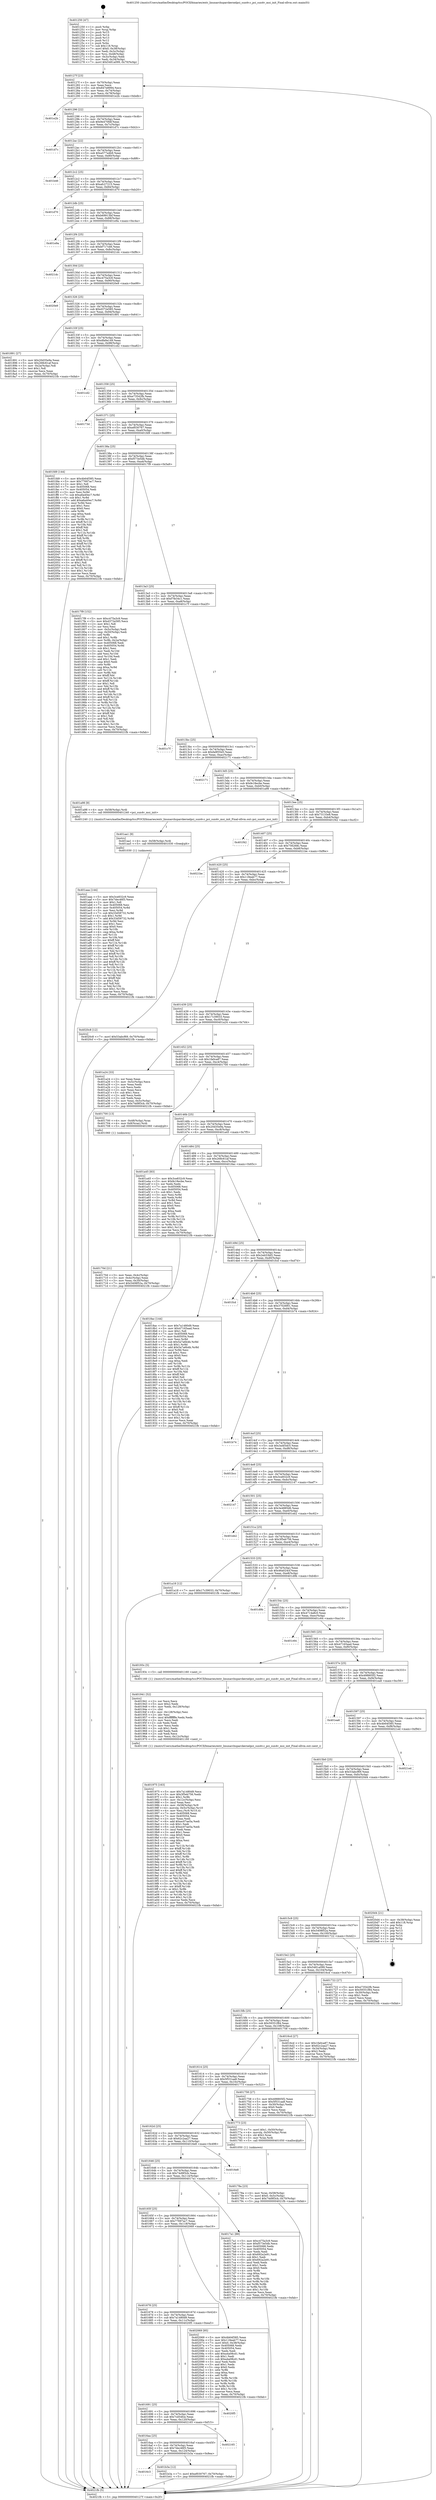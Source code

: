 digraph "0x401250" {
  label = "0x401250 (/mnt/c/Users/mathe/Desktop/tcc/POCII/binaries/extr_linuxarchsparckernelpci_sun4v.c_pci_sun4v_msi_init_Final-ollvm.out::main(0))"
  labelloc = "t"
  node[shape=record]

  Entry [label="",width=0.3,height=0.3,shape=circle,fillcolor=black,style=filled]
  "0x40127f" [label="{
     0x40127f [23]\l
     | [instrs]\l
     &nbsp;&nbsp;0x40127f \<+3\>: mov -0x70(%rbp),%eax\l
     &nbsp;&nbsp;0x401282 \<+2\>: mov %eax,%ecx\l
     &nbsp;&nbsp;0x401284 \<+6\>: sub $0x847e8994,%ecx\l
     &nbsp;&nbsp;0x40128a \<+3\>: mov %eax,-0x74(%rbp)\l
     &nbsp;&nbsp;0x40128d \<+3\>: mov %ecx,-0x78(%rbp)\l
     &nbsp;&nbsp;0x401290 \<+6\>: je 0000000000401e2b \<main+0xbdb\>\l
  }"]
  "0x401e2b" [label="{
     0x401e2b\l
  }", style=dashed]
  "0x401296" [label="{
     0x401296 [22]\l
     | [instrs]\l
     &nbsp;&nbsp;0x401296 \<+5\>: jmp 000000000040129b \<main+0x4b\>\l
     &nbsp;&nbsp;0x40129b \<+3\>: mov -0x74(%rbp),%eax\l
     &nbsp;&nbsp;0x40129e \<+5\>: sub $0x9e470fdf,%eax\l
     &nbsp;&nbsp;0x4012a3 \<+3\>: mov %eax,-0x7c(%rbp)\l
     &nbsp;&nbsp;0x4012a6 \<+6\>: je 0000000000401d7c \<main+0xb2c\>\l
  }"]
  Exit [label="",width=0.3,height=0.3,shape=circle,fillcolor=black,style=filled,peripheries=2]
  "0x401d7c" [label="{
     0x401d7c\l
  }", style=dashed]
  "0x4012ac" [label="{
     0x4012ac [22]\l
     | [instrs]\l
     &nbsp;&nbsp;0x4012ac \<+5\>: jmp 00000000004012b1 \<main+0x61\>\l
     &nbsp;&nbsp;0x4012b1 \<+3\>: mov -0x74(%rbp),%eax\l
     &nbsp;&nbsp;0x4012b4 \<+5\>: sub $0xa577a4b9,%eax\l
     &nbsp;&nbsp;0x4012b9 \<+3\>: mov %eax,-0x80(%rbp)\l
     &nbsp;&nbsp;0x4012bc \<+6\>: je 0000000000401b46 \<main+0x8f6\>\l
  }"]
  "0x4016c3" [label="{
     0x4016c3\l
  }", style=dashed]
  "0x401b46" [label="{
     0x401b46\l
  }", style=dashed]
  "0x4012c2" [label="{
     0x4012c2 [25]\l
     | [instrs]\l
     &nbsp;&nbsp;0x4012c2 \<+5\>: jmp 00000000004012c7 \<main+0x77\>\l
     &nbsp;&nbsp;0x4012c7 \<+3\>: mov -0x74(%rbp),%eax\l
     &nbsp;&nbsp;0x4012ca \<+5\>: sub $0xafc27215,%eax\l
     &nbsp;&nbsp;0x4012cf \<+6\>: mov %eax,-0x84(%rbp)\l
     &nbsp;&nbsp;0x4012d5 \<+6\>: je 0000000000401d70 \<main+0xb20\>\l
  }"]
  "0x401b3a" [label="{
     0x401b3a [12]\l
     | [instrs]\l
     &nbsp;&nbsp;0x401b3a \<+7\>: movl $0xef030767,-0x70(%rbp)\l
     &nbsp;&nbsp;0x401b41 \<+5\>: jmp 00000000004021fb \<main+0xfab\>\l
  }"]
  "0x401d70" [label="{
     0x401d70\l
  }", style=dashed]
  "0x4012db" [label="{
     0x4012db [25]\l
     | [instrs]\l
     &nbsp;&nbsp;0x4012db \<+5\>: jmp 00000000004012e0 \<main+0x90\>\l
     &nbsp;&nbsp;0x4012e0 \<+3\>: mov -0x74(%rbp),%eax\l
     &nbsp;&nbsp;0x4012e3 \<+5\>: sub $0xb69913bf,%eax\l
     &nbsp;&nbsp;0x4012e8 \<+6\>: mov %eax,-0x88(%rbp)\l
     &nbsp;&nbsp;0x4012ee \<+6\>: je 0000000000401e9a \<main+0xc4a\>\l
  }"]
  "0x4016aa" [label="{
     0x4016aa [25]\l
     | [instrs]\l
     &nbsp;&nbsp;0x4016aa \<+5\>: jmp 00000000004016af \<main+0x45f\>\l
     &nbsp;&nbsp;0x4016af \<+3\>: mov -0x74(%rbp),%eax\l
     &nbsp;&nbsp;0x4016b2 \<+5\>: sub $0x7dec46f3,%eax\l
     &nbsp;&nbsp;0x4016b7 \<+6\>: mov %eax,-0x124(%rbp)\l
     &nbsp;&nbsp;0x4016bd \<+6\>: je 0000000000401b3a \<main+0x8ea\>\l
  }"]
  "0x401e9a" [label="{
     0x401e9a\l
  }", style=dashed]
  "0x4012f4" [label="{
     0x4012f4 [25]\l
     | [instrs]\l
     &nbsp;&nbsp;0x4012f4 \<+5\>: jmp 00000000004012f9 \<main+0xa9\>\l
     &nbsp;&nbsp;0x4012f9 \<+3\>: mov -0x74(%rbp),%eax\l
     &nbsp;&nbsp;0x4012fc \<+5\>: sub $0xbf717cb6,%eax\l
     &nbsp;&nbsp;0x401301 \<+6\>: mov %eax,-0x8c(%rbp)\l
     &nbsp;&nbsp;0x401307 \<+6\>: je 00000000004021dc \<main+0xf8c\>\l
  }"]
  "0x402165" [label="{
     0x402165\l
  }", style=dashed]
  "0x4021dc" [label="{
     0x4021dc\l
  }", style=dashed]
  "0x40130d" [label="{
     0x40130d [25]\l
     | [instrs]\l
     &nbsp;&nbsp;0x40130d \<+5\>: jmp 0000000000401312 \<main+0xc2\>\l
     &nbsp;&nbsp;0x401312 \<+3\>: mov -0x74(%rbp),%eax\l
     &nbsp;&nbsp;0x401315 \<+5\>: sub $0xc475a3c9,%eax\l
     &nbsp;&nbsp;0x40131a \<+6\>: mov %eax,-0x90(%rbp)\l
     &nbsp;&nbsp;0x401320 \<+6\>: je 00000000004020e9 \<main+0xe99\>\l
  }"]
  "0x401691" [label="{
     0x401691 [25]\l
     | [instrs]\l
     &nbsp;&nbsp;0x401691 \<+5\>: jmp 0000000000401696 \<main+0x446\>\l
     &nbsp;&nbsp;0x401696 \<+3\>: mov -0x74(%rbp),%eax\l
     &nbsp;&nbsp;0x401699 \<+5\>: sub $0x7cd54fce,%eax\l
     &nbsp;&nbsp;0x40169e \<+6\>: mov %eax,-0x120(%rbp)\l
     &nbsp;&nbsp;0x4016a4 \<+6\>: je 0000000000402165 \<main+0xf15\>\l
  }"]
  "0x4020e9" [label="{
     0x4020e9\l
  }", style=dashed]
  "0x401326" [label="{
     0x401326 [25]\l
     | [instrs]\l
     &nbsp;&nbsp;0x401326 \<+5\>: jmp 000000000040132b \<main+0xdb\>\l
     &nbsp;&nbsp;0x40132b \<+3\>: mov -0x74(%rbp),%eax\l
     &nbsp;&nbsp;0x40132e \<+5\>: sub $0xd372e585,%eax\l
     &nbsp;&nbsp;0x401333 \<+6\>: mov %eax,-0x94(%rbp)\l
     &nbsp;&nbsp;0x401339 \<+6\>: je 0000000000401891 \<main+0x641\>\l
  }"]
  "0x4020f5" [label="{
     0x4020f5\l
  }", style=dashed]
  "0x401891" [label="{
     0x401891 [27]\l
     | [instrs]\l
     &nbsp;&nbsp;0x401891 \<+5\>: mov $0x20d35e9a,%eax\l
     &nbsp;&nbsp;0x401896 \<+5\>: mov $0x268c61af,%ecx\l
     &nbsp;&nbsp;0x40189b \<+3\>: mov -0x2a(%rbp),%dl\l
     &nbsp;&nbsp;0x40189e \<+3\>: test $0x1,%dl\l
     &nbsp;&nbsp;0x4018a1 \<+3\>: cmovne %ecx,%eax\l
     &nbsp;&nbsp;0x4018a4 \<+3\>: mov %eax,-0x70(%rbp)\l
     &nbsp;&nbsp;0x4018a7 \<+5\>: jmp 00000000004021fb \<main+0xfab\>\l
  }"]
  "0x40133f" [label="{
     0x40133f [25]\l
     | [instrs]\l
     &nbsp;&nbsp;0x40133f \<+5\>: jmp 0000000000401344 \<main+0xf4\>\l
     &nbsp;&nbsp;0x401344 \<+3\>: mov -0x74(%rbp),%eax\l
     &nbsp;&nbsp;0x401347 \<+5\>: sub $0xdfa9a149,%eax\l
     &nbsp;&nbsp;0x40134c \<+6\>: mov %eax,-0x98(%rbp)\l
     &nbsp;&nbsp;0x401352 \<+6\>: je 0000000000401cd2 \<main+0xa82\>\l
  }"]
  "0x401678" [label="{
     0x401678 [25]\l
     | [instrs]\l
     &nbsp;&nbsp;0x401678 \<+5\>: jmp 000000000040167d \<main+0x42d\>\l
     &nbsp;&nbsp;0x40167d \<+3\>: mov -0x74(%rbp),%eax\l
     &nbsp;&nbsp;0x401680 \<+5\>: sub $0x7a1480d9,%eax\l
     &nbsp;&nbsp;0x401685 \<+6\>: mov %eax,-0x11c(%rbp)\l
     &nbsp;&nbsp;0x40168b \<+6\>: je 00000000004020f5 \<main+0xea5\>\l
  }"]
  "0x401cd2" [label="{
     0x401cd2\l
  }", style=dashed]
  "0x401358" [label="{
     0x401358 [25]\l
     | [instrs]\l
     &nbsp;&nbsp;0x401358 \<+5\>: jmp 000000000040135d \<main+0x10d\>\l
     &nbsp;&nbsp;0x40135d \<+3\>: mov -0x74(%rbp),%eax\l
     &nbsp;&nbsp;0x401360 \<+5\>: sub $0xe73542fb,%eax\l
     &nbsp;&nbsp;0x401365 \<+6\>: mov %eax,-0x9c(%rbp)\l
     &nbsp;&nbsp;0x40136b \<+6\>: je 000000000040173d \<main+0x4ed\>\l
  }"]
  "0x402069" [label="{
     0x402069 [95]\l
     | [instrs]\l
     &nbsp;&nbsp;0x402069 \<+5\>: mov $0x4b64f385,%eax\l
     &nbsp;&nbsp;0x40206e \<+5\>: mov $0x118eab77,%ecx\l
     &nbsp;&nbsp;0x402073 \<+7\>: movl $0x0,-0x38(%rbp)\l
     &nbsp;&nbsp;0x40207a \<+7\>: mov 0x405068,%edx\l
     &nbsp;&nbsp;0x402081 \<+7\>: mov 0x405054,%esi\l
     &nbsp;&nbsp;0x402088 \<+2\>: mov %edx,%edi\l
     &nbsp;&nbsp;0x40208a \<+6\>: add $0xa4a08cd1,%edi\l
     &nbsp;&nbsp;0x402090 \<+3\>: sub $0x1,%edi\l
     &nbsp;&nbsp;0x402093 \<+6\>: sub $0xa4a08cd1,%edi\l
     &nbsp;&nbsp;0x402099 \<+3\>: imul %edi,%edx\l
     &nbsp;&nbsp;0x40209c \<+3\>: and $0x1,%edx\l
     &nbsp;&nbsp;0x40209f \<+3\>: cmp $0x0,%edx\l
     &nbsp;&nbsp;0x4020a2 \<+4\>: sete %r8b\l
     &nbsp;&nbsp;0x4020a6 \<+3\>: cmp $0xa,%esi\l
     &nbsp;&nbsp;0x4020a9 \<+4\>: setl %r9b\l
     &nbsp;&nbsp;0x4020ad \<+3\>: mov %r8b,%r10b\l
     &nbsp;&nbsp;0x4020b0 \<+3\>: and %r9b,%r10b\l
     &nbsp;&nbsp;0x4020b3 \<+3\>: xor %r9b,%r8b\l
     &nbsp;&nbsp;0x4020b6 \<+3\>: or %r8b,%r10b\l
     &nbsp;&nbsp;0x4020b9 \<+4\>: test $0x1,%r10b\l
     &nbsp;&nbsp;0x4020bd \<+3\>: cmovne %ecx,%eax\l
     &nbsp;&nbsp;0x4020c0 \<+3\>: mov %eax,-0x70(%rbp)\l
     &nbsp;&nbsp;0x4020c3 \<+5\>: jmp 00000000004021fb \<main+0xfab\>\l
  }"]
  "0x40173d" [label="{
     0x40173d\l
  }", style=dashed]
  "0x401371" [label="{
     0x401371 [25]\l
     | [instrs]\l
     &nbsp;&nbsp;0x401371 \<+5\>: jmp 0000000000401376 \<main+0x126\>\l
     &nbsp;&nbsp;0x401376 \<+3\>: mov -0x74(%rbp),%eax\l
     &nbsp;&nbsp;0x401379 \<+5\>: sub $0xef030767,%eax\l
     &nbsp;&nbsp;0x40137e \<+6\>: mov %eax,-0xa0(%rbp)\l
     &nbsp;&nbsp;0x401384 \<+6\>: je 0000000000401fd9 \<main+0xd89\>\l
  }"]
  "0x401aaa" [label="{
     0x401aaa [144]\l
     | [instrs]\l
     &nbsp;&nbsp;0x401aaa \<+5\>: mov $0x3ce832c9,%eax\l
     &nbsp;&nbsp;0x401aaf \<+5\>: mov $0x7dec46f3,%ecx\l
     &nbsp;&nbsp;0x401ab4 \<+2\>: mov $0x1,%dl\l
     &nbsp;&nbsp;0x401ab6 \<+7\>: mov 0x405068,%esi\l
     &nbsp;&nbsp;0x401abd \<+8\>: mov 0x405054,%r8d\l
     &nbsp;&nbsp;0x401ac5 \<+3\>: mov %esi,%r9d\l
     &nbsp;&nbsp;0x401ac8 \<+7\>: sub $0x33d58732,%r9d\l
     &nbsp;&nbsp;0x401acf \<+4\>: sub $0x1,%r9d\l
     &nbsp;&nbsp;0x401ad3 \<+7\>: add $0x33d58732,%r9d\l
     &nbsp;&nbsp;0x401ada \<+4\>: imul %r9d,%esi\l
     &nbsp;&nbsp;0x401ade \<+3\>: and $0x1,%esi\l
     &nbsp;&nbsp;0x401ae1 \<+3\>: cmp $0x0,%esi\l
     &nbsp;&nbsp;0x401ae4 \<+4\>: sete %r10b\l
     &nbsp;&nbsp;0x401ae8 \<+4\>: cmp $0xa,%r8d\l
     &nbsp;&nbsp;0x401aec \<+4\>: setl %r11b\l
     &nbsp;&nbsp;0x401af0 \<+3\>: mov %r10b,%bl\l
     &nbsp;&nbsp;0x401af3 \<+3\>: xor $0xff,%bl\l
     &nbsp;&nbsp;0x401af6 \<+3\>: mov %r11b,%r14b\l
     &nbsp;&nbsp;0x401af9 \<+4\>: xor $0xff,%r14b\l
     &nbsp;&nbsp;0x401afd \<+3\>: xor $0x1,%dl\l
     &nbsp;&nbsp;0x401b00 \<+3\>: mov %bl,%r15b\l
     &nbsp;&nbsp;0x401b03 \<+4\>: and $0xff,%r15b\l
     &nbsp;&nbsp;0x401b07 \<+3\>: and %dl,%r10b\l
     &nbsp;&nbsp;0x401b0a \<+3\>: mov %r14b,%r12b\l
     &nbsp;&nbsp;0x401b0d \<+4\>: and $0xff,%r12b\l
     &nbsp;&nbsp;0x401b11 \<+3\>: and %dl,%r11b\l
     &nbsp;&nbsp;0x401b14 \<+3\>: or %r10b,%r15b\l
     &nbsp;&nbsp;0x401b17 \<+3\>: or %r11b,%r12b\l
     &nbsp;&nbsp;0x401b1a \<+3\>: xor %r12b,%r15b\l
     &nbsp;&nbsp;0x401b1d \<+3\>: or %r14b,%bl\l
     &nbsp;&nbsp;0x401b20 \<+3\>: xor $0xff,%bl\l
     &nbsp;&nbsp;0x401b23 \<+3\>: or $0x1,%dl\l
     &nbsp;&nbsp;0x401b26 \<+2\>: and %dl,%bl\l
     &nbsp;&nbsp;0x401b28 \<+3\>: or %bl,%r15b\l
     &nbsp;&nbsp;0x401b2b \<+4\>: test $0x1,%r15b\l
     &nbsp;&nbsp;0x401b2f \<+3\>: cmovne %ecx,%eax\l
     &nbsp;&nbsp;0x401b32 \<+3\>: mov %eax,-0x70(%rbp)\l
     &nbsp;&nbsp;0x401b35 \<+5\>: jmp 00000000004021fb \<main+0xfab\>\l
  }"]
  "0x401fd9" [label="{
     0x401fd9 [144]\l
     | [instrs]\l
     &nbsp;&nbsp;0x401fd9 \<+5\>: mov $0x4b64f385,%eax\l
     &nbsp;&nbsp;0x401fde \<+5\>: mov $0x77697ac7,%ecx\l
     &nbsp;&nbsp;0x401fe3 \<+2\>: mov $0x1,%dl\l
     &nbsp;&nbsp;0x401fe5 \<+7\>: mov 0x405068,%esi\l
     &nbsp;&nbsp;0x401fec \<+7\>: mov 0x405054,%edi\l
     &nbsp;&nbsp;0x401ff3 \<+3\>: mov %esi,%r8d\l
     &nbsp;&nbsp;0x401ff6 \<+7\>: sub $0xa6a40ec7,%r8d\l
     &nbsp;&nbsp;0x401ffd \<+4\>: sub $0x1,%r8d\l
     &nbsp;&nbsp;0x402001 \<+7\>: add $0xa6a40ec7,%r8d\l
     &nbsp;&nbsp;0x402008 \<+4\>: imul %r8d,%esi\l
     &nbsp;&nbsp;0x40200c \<+3\>: and $0x1,%esi\l
     &nbsp;&nbsp;0x40200f \<+3\>: cmp $0x0,%esi\l
     &nbsp;&nbsp;0x402012 \<+4\>: sete %r9b\l
     &nbsp;&nbsp;0x402016 \<+3\>: cmp $0xa,%edi\l
     &nbsp;&nbsp;0x402019 \<+4\>: setl %r10b\l
     &nbsp;&nbsp;0x40201d \<+3\>: mov %r9b,%r11b\l
     &nbsp;&nbsp;0x402020 \<+4\>: xor $0xff,%r11b\l
     &nbsp;&nbsp;0x402024 \<+3\>: mov %r10b,%bl\l
     &nbsp;&nbsp;0x402027 \<+3\>: xor $0xff,%bl\l
     &nbsp;&nbsp;0x40202a \<+3\>: xor $0x1,%dl\l
     &nbsp;&nbsp;0x40202d \<+3\>: mov %r11b,%r14b\l
     &nbsp;&nbsp;0x402030 \<+4\>: and $0xff,%r14b\l
     &nbsp;&nbsp;0x402034 \<+3\>: and %dl,%r9b\l
     &nbsp;&nbsp;0x402037 \<+3\>: mov %bl,%r15b\l
     &nbsp;&nbsp;0x40203a \<+4\>: and $0xff,%r15b\l
     &nbsp;&nbsp;0x40203e \<+3\>: and %dl,%r10b\l
     &nbsp;&nbsp;0x402041 \<+3\>: or %r9b,%r14b\l
     &nbsp;&nbsp;0x402044 \<+3\>: or %r10b,%r15b\l
     &nbsp;&nbsp;0x402047 \<+3\>: xor %r15b,%r14b\l
     &nbsp;&nbsp;0x40204a \<+3\>: or %bl,%r11b\l
     &nbsp;&nbsp;0x40204d \<+4\>: xor $0xff,%r11b\l
     &nbsp;&nbsp;0x402051 \<+3\>: or $0x1,%dl\l
     &nbsp;&nbsp;0x402054 \<+3\>: and %dl,%r11b\l
     &nbsp;&nbsp;0x402057 \<+3\>: or %r11b,%r14b\l
     &nbsp;&nbsp;0x40205a \<+4\>: test $0x1,%r14b\l
     &nbsp;&nbsp;0x40205e \<+3\>: cmovne %ecx,%eax\l
     &nbsp;&nbsp;0x402061 \<+3\>: mov %eax,-0x70(%rbp)\l
     &nbsp;&nbsp;0x402064 \<+5\>: jmp 00000000004021fb \<main+0xfab\>\l
  }"]
  "0x40138a" [label="{
     0x40138a [25]\l
     | [instrs]\l
     &nbsp;&nbsp;0x40138a \<+5\>: jmp 000000000040138f \<main+0x13f\>\l
     &nbsp;&nbsp;0x40138f \<+3\>: mov -0x74(%rbp),%eax\l
     &nbsp;&nbsp;0x401392 \<+5\>: sub $0xf573e5db,%eax\l
     &nbsp;&nbsp;0x401397 \<+6\>: mov %eax,-0xa4(%rbp)\l
     &nbsp;&nbsp;0x40139d \<+6\>: je 00000000004017f9 \<main+0x5a9\>\l
  }"]
  "0x401aa1" [label="{
     0x401aa1 [9]\l
     | [instrs]\l
     &nbsp;&nbsp;0x401aa1 \<+4\>: mov -0x58(%rbp),%rdi\l
     &nbsp;&nbsp;0x401aa5 \<+5\>: call 0000000000401030 \<free@plt\>\l
     | [calls]\l
     &nbsp;&nbsp;0x401030 \{1\} (unknown)\l
  }"]
  "0x4017f9" [label="{
     0x4017f9 [152]\l
     | [instrs]\l
     &nbsp;&nbsp;0x4017f9 \<+5\>: mov $0xc475a3c9,%eax\l
     &nbsp;&nbsp;0x4017fe \<+5\>: mov $0xd372e585,%ecx\l
     &nbsp;&nbsp;0x401803 \<+2\>: mov $0x1,%dl\l
     &nbsp;&nbsp;0x401805 \<+2\>: xor %esi,%esi\l
     &nbsp;&nbsp;0x401807 \<+3\>: mov -0x5c(%rbp),%edi\l
     &nbsp;&nbsp;0x40180a \<+3\>: cmp -0x50(%rbp),%edi\l
     &nbsp;&nbsp;0x40180d \<+4\>: setl %r8b\l
     &nbsp;&nbsp;0x401811 \<+4\>: and $0x1,%r8b\l
     &nbsp;&nbsp;0x401815 \<+4\>: mov %r8b,-0x2a(%rbp)\l
     &nbsp;&nbsp;0x401819 \<+7\>: mov 0x405068,%edi\l
     &nbsp;&nbsp;0x401820 \<+8\>: mov 0x405054,%r9d\l
     &nbsp;&nbsp;0x401828 \<+3\>: sub $0x1,%esi\l
     &nbsp;&nbsp;0x40182b \<+3\>: mov %edi,%r10d\l
     &nbsp;&nbsp;0x40182e \<+3\>: add %esi,%r10d\l
     &nbsp;&nbsp;0x401831 \<+4\>: imul %r10d,%edi\l
     &nbsp;&nbsp;0x401835 \<+3\>: and $0x1,%edi\l
     &nbsp;&nbsp;0x401838 \<+3\>: cmp $0x0,%edi\l
     &nbsp;&nbsp;0x40183b \<+4\>: sete %r8b\l
     &nbsp;&nbsp;0x40183f \<+4\>: cmp $0xa,%r9d\l
     &nbsp;&nbsp;0x401843 \<+4\>: setl %r11b\l
     &nbsp;&nbsp;0x401847 \<+3\>: mov %r8b,%bl\l
     &nbsp;&nbsp;0x40184a \<+3\>: xor $0xff,%bl\l
     &nbsp;&nbsp;0x40184d \<+3\>: mov %r11b,%r14b\l
     &nbsp;&nbsp;0x401850 \<+4\>: xor $0xff,%r14b\l
     &nbsp;&nbsp;0x401854 \<+3\>: xor $0x1,%dl\l
     &nbsp;&nbsp;0x401857 \<+3\>: mov %bl,%r15b\l
     &nbsp;&nbsp;0x40185a \<+4\>: and $0xff,%r15b\l
     &nbsp;&nbsp;0x40185e \<+3\>: and %dl,%r8b\l
     &nbsp;&nbsp;0x401861 \<+3\>: mov %r14b,%r12b\l
     &nbsp;&nbsp;0x401864 \<+4\>: and $0xff,%r12b\l
     &nbsp;&nbsp;0x401868 \<+3\>: and %dl,%r11b\l
     &nbsp;&nbsp;0x40186b \<+3\>: or %r8b,%r15b\l
     &nbsp;&nbsp;0x40186e \<+3\>: or %r11b,%r12b\l
     &nbsp;&nbsp;0x401871 \<+3\>: xor %r12b,%r15b\l
     &nbsp;&nbsp;0x401874 \<+3\>: or %r14b,%bl\l
     &nbsp;&nbsp;0x401877 \<+3\>: xor $0xff,%bl\l
     &nbsp;&nbsp;0x40187a \<+3\>: or $0x1,%dl\l
     &nbsp;&nbsp;0x40187d \<+2\>: and %dl,%bl\l
     &nbsp;&nbsp;0x40187f \<+3\>: or %bl,%r15b\l
     &nbsp;&nbsp;0x401882 \<+4\>: test $0x1,%r15b\l
     &nbsp;&nbsp;0x401886 \<+3\>: cmovne %ecx,%eax\l
     &nbsp;&nbsp;0x401889 \<+3\>: mov %eax,-0x70(%rbp)\l
     &nbsp;&nbsp;0x40188c \<+5\>: jmp 00000000004021fb \<main+0xfab\>\l
  }"]
  "0x4013a3" [label="{
     0x4013a3 [25]\l
     | [instrs]\l
     &nbsp;&nbsp;0x4013a3 \<+5\>: jmp 00000000004013a8 \<main+0x158\>\l
     &nbsp;&nbsp;0x4013a8 \<+3\>: mov -0x74(%rbp),%eax\l
     &nbsp;&nbsp;0x4013ab \<+5\>: sub $0xf7fe34c1,%eax\l
     &nbsp;&nbsp;0x4013b0 \<+6\>: mov %eax,-0xa8(%rbp)\l
     &nbsp;&nbsp;0x4013b6 \<+6\>: je 0000000000401c7f \<main+0xa2f\>\l
  }"]
  "0x401975" [label="{
     0x401975 [163]\l
     | [instrs]\l
     &nbsp;&nbsp;0x401975 \<+5\>: mov $0x7a1480d9,%ecx\l
     &nbsp;&nbsp;0x40197a \<+5\>: mov $0x3f5eb756,%edx\l
     &nbsp;&nbsp;0x40197f \<+3\>: mov $0x1,%r8b\l
     &nbsp;&nbsp;0x401982 \<+6\>: mov -0x12c(%rbp),%esi\l
     &nbsp;&nbsp;0x401988 \<+3\>: imul %eax,%esi\l
     &nbsp;&nbsp;0x40198b \<+4\>: mov -0x58(%rbp),%r9\l
     &nbsp;&nbsp;0x40198f \<+4\>: movslq -0x5c(%rbp),%r10\l
     &nbsp;&nbsp;0x401993 \<+4\>: mov %esi,(%r9,%r10,4)\l
     &nbsp;&nbsp;0x401997 \<+7\>: mov 0x405068,%eax\l
     &nbsp;&nbsp;0x40199e \<+7\>: mov 0x405054,%esi\l
     &nbsp;&nbsp;0x4019a5 \<+2\>: mov %eax,%edi\l
     &nbsp;&nbsp;0x4019a7 \<+6\>: add $0xec07ae5a,%edi\l
     &nbsp;&nbsp;0x4019ad \<+3\>: sub $0x1,%edi\l
     &nbsp;&nbsp;0x4019b0 \<+6\>: sub $0xec07ae5a,%edi\l
     &nbsp;&nbsp;0x4019b6 \<+3\>: imul %edi,%eax\l
     &nbsp;&nbsp;0x4019b9 \<+3\>: and $0x1,%eax\l
     &nbsp;&nbsp;0x4019bc \<+3\>: cmp $0x0,%eax\l
     &nbsp;&nbsp;0x4019bf \<+4\>: sete %r11b\l
     &nbsp;&nbsp;0x4019c3 \<+3\>: cmp $0xa,%esi\l
     &nbsp;&nbsp;0x4019c6 \<+3\>: setl %bl\l
     &nbsp;&nbsp;0x4019c9 \<+3\>: mov %r11b,%r14b\l
     &nbsp;&nbsp;0x4019cc \<+4\>: xor $0xff,%r14b\l
     &nbsp;&nbsp;0x4019d0 \<+3\>: mov %bl,%r15b\l
     &nbsp;&nbsp;0x4019d3 \<+4\>: xor $0xff,%r15b\l
     &nbsp;&nbsp;0x4019d7 \<+4\>: xor $0x1,%r8b\l
     &nbsp;&nbsp;0x4019db \<+3\>: mov %r14b,%r12b\l
     &nbsp;&nbsp;0x4019de \<+4\>: and $0xff,%r12b\l
     &nbsp;&nbsp;0x4019e2 \<+3\>: and %r8b,%r11b\l
     &nbsp;&nbsp;0x4019e5 \<+3\>: mov %r15b,%r13b\l
     &nbsp;&nbsp;0x4019e8 \<+4\>: and $0xff,%r13b\l
     &nbsp;&nbsp;0x4019ec \<+3\>: and %r8b,%bl\l
     &nbsp;&nbsp;0x4019ef \<+3\>: or %r11b,%r12b\l
     &nbsp;&nbsp;0x4019f2 \<+3\>: or %bl,%r13b\l
     &nbsp;&nbsp;0x4019f5 \<+3\>: xor %r13b,%r12b\l
     &nbsp;&nbsp;0x4019f8 \<+3\>: or %r15b,%r14b\l
     &nbsp;&nbsp;0x4019fb \<+4\>: xor $0xff,%r14b\l
     &nbsp;&nbsp;0x4019ff \<+4\>: or $0x1,%r8b\l
     &nbsp;&nbsp;0x401a03 \<+3\>: and %r8b,%r14b\l
     &nbsp;&nbsp;0x401a06 \<+3\>: or %r14b,%r12b\l
     &nbsp;&nbsp;0x401a09 \<+4\>: test $0x1,%r12b\l
     &nbsp;&nbsp;0x401a0d \<+3\>: cmovne %edx,%ecx\l
     &nbsp;&nbsp;0x401a10 \<+3\>: mov %ecx,-0x70(%rbp)\l
     &nbsp;&nbsp;0x401a13 \<+5\>: jmp 00000000004021fb \<main+0xfab\>\l
  }"]
  "0x401c7f" [label="{
     0x401c7f\l
  }", style=dashed]
  "0x4013bc" [label="{
     0x4013bc [25]\l
     | [instrs]\l
     &nbsp;&nbsp;0x4013bc \<+5\>: jmp 00000000004013c1 \<main+0x171\>\l
     &nbsp;&nbsp;0x4013c1 \<+3\>: mov -0x74(%rbp),%eax\l
     &nbsp;&nbsp;0x4013c4 \<+5\>: sub $0xfa9f35d3,%eax\l
     &nbsp;&nbsp;0x4013c9 \<+6\>: mov %eax,-0xac(%rbp)\l
     &nbsp;&nbsp;0x4013cf \<+6\>: je 0000000000402171 \<main+0xf21\>\l
  }"]
  "0x401941" [label="{
     0x401941 [52]\l
     | [instrs]\l
     &nbsp;&nbsp;0x401941 \<+2\>: xor %ecx,%ecx\l
     &nbsp;&nbsp;0x401943 \<+5\>: mov $0x2,%edx\l
     &nbsp;&nbsp;0x401948 \<+6\>: mov %edx,-0x128(%rbp)\l
     &nbsp;&nbsp;0x40194e \<+1\>: cltd\l
     &nbsp;&nbsp;0x40194f \<+6\>: mov -0x128(%rbp),%esi\l
     &nbsp;&nbsp;0x401955 \<+2\>: idiv %esi\l
     &nbsp;&nbsp;0x401957 \<+6\>: imul $0xfffffffe,%edx,%edx\l
     &nbsp;&nbsp;0x40195d \<+2\>: mov %ecx,%edi\l
     &nbsp;&nbsp;0x40195f \<+2\>: sub %edx,%edi\l
     &nbsp;&nbsp;0x401961 \<+2\>: mov %ecx,%edx\l
     &nbsp;&nbsp;0x401963 \<+3\>: sub $0x1,%edx\l
     &nbsp;&nbsp;0x401966 \<+2\>: add %edx,%edi\l
     &nbsp;&nbsp;0x401968 \<+2\>: sub %edi,%ecx\l
     &nbsp;&nbsp;0x40196a \<+6\>: mov %ecx,-0x12c(%rbp)\l
     &nbsp;&nbsp;0x401970 \<+5\>: call 0000000000401160 \<next_i\>\l
     | [calls]\l
     &nbsp;&nbsp;0x401160 \{1\} (/mnt/c/Users/mathe/Desktop/tcc/POCII/binaries/extr_linuxarchsparckernelpci_sun4v.c_pci_sun4v_msi_init_Final-ollvm.out::next_i)\l
  }"]
  "0x402171" [label="{
     0x402171\l
  }", style=dashed]
  "0x4013d5" [label="{
     0x4013d5 [25]\l
     | [instrs]\l
     &nbsp;&nbsp;0x4013d5 \<+5\>: jmp 00000000004013da \<main+0x18a\>\l
     &nbsp;&nbsp;0x4013da \<+3\>: mov -0x74(%rbp),%eax\l
     &nbsp;&nbsp;0x4013dd \<+5\>: sub $0xfe18ecbe,%eax\l
     &nbsp;&nbsp;0x4013e2 \<+6\>: mov %eax,-0xb0(%rbp)\l
     &nbsp;&nbsp;0x4013e8 \<+6\>: je 0000000000401a98 \<main+0x848\>\l
  }"]
  "0x40165f" [label="{
     0x40165f [25]\l
     | [instrs]\l
     &nbsp;&nbsp;0x40165f \<+5\>: jmp 0000000000401664 \<main+0x414\>\l
     &nbsp;&nbsp;0x401664 \<+3\>: mov -0x74(%rbp),%eax\l
     &nbsp;&nbsp;0x401667 \<+5\>: sub $0x77697ac7,%eax\l
     &nbsp;&nbsp;0x40166c \<+6\>: mov %eax,-0x118(%rbp)\l
     &nbsp;&nbsp;0x401672 \<+6\>: je 0000000000402069 \<main+0xe19\>\l
  }"]
  "0x401a98" [label="{
     0x401a98 [9]\l
     | [instrs]\l
     &nbsp;&nbsp;0x401a98 \<+4\>: mov -0x58(%rbp),%rdi\l
     &nbsp;&nbsp;0x401a9c \<+5\>: call 0000000000401240 \<pci_sun4v_msi_init\>\l
     | [calls]\l
     &nbsp;&nbsp;0x401240 \{1\} (/mnt/c/Users/mathe/Desktop/tcc/POCII/binaries/extr_linuxarchsparckernelpci_sun4v.c_pci_sun4v_msi_init_Final-ollvm.out::pci_sun4v_msi_init)\l
  }"]
  "0x4013ee" [label="{
     0x4013ee [25]\l
     | [instrs]\l
     &nbsp;&nbsp;0x4013ee \<+5\>: jmp 00000000004013f3 \<main+0x1a3\>\l
     &nbsp;&nbsp;0x4013f3 \<+3\>: mov -0x74(%rbp),%eax\l
     &nbsp;&nbsp;0x4013f6 \<+5\>: sub $0x73133e8,%eax\l
     &nbsp;&nbsp;0x4013fb \<+6\>: mov %eax,-0xb4(%rbp)\l
     &nbsp;&nbsp;0x401401 \<+6\>: je 0000000000401f42 \<main+0xcf2\>\l
  }"]
  "0x4017a1" [label="{
     0x4017a1 [88]\l
     | [instrs]\l
     &nbsp;&nbsp;0x4017a1 \<+5\>: mov $0xc475a3c9,%eax\l
     &nbsp;&nbsp;0x4017a6 \<+5\>: mov $0xf573e5db,%ecx\l
     &nbsp;&nbsp;0x4017ab \<+7\>: mov 0x405068,%edx\l
     &nbsp;&nbsp;0x4017b2 \<+7\>: mov 0x405054,%esi\l
     &nbsp;&nbsp;0x4017b9 \<+2\>: mov %edx,%edi\l
     &nbsp;&nbsp;0x4017bb \<+6\>: sub $0x692a2e91,%edi\l
     &nbsp;&nbsp;0x4017c1 \<+3\>: sub $0x1,%edi\l
     &nbsp;&nbsp;0x4017c4 \<+6\>: add $0x692a2e91,%edi\l
     &nbsp;&nbsp;0x4017ca \<+3\>: imul %edi,%edx\l
     &nbsp;&nbsp;0x4017cd \<+3\>: and $0x1,%edx\l
     &nbsp;&nbsp;0x4017d0 \<+3\>: cmp $0x0,%edx\l
     &nbsp;&nbsp;0x4017d3 \<+4\>: sete %r8b\l
     &nbsp;&nbsp;0x4017d7 \<+3\>: cmp $0xa,%esi\l
     &nbsp;&nbsp;0x4017da \<+4\>: setl %r9b\l
     &nbsp;&nbsp;0x4017de \<+3\>: mov %r8b,%r10b\l
     &nbsp;&nbsp;0x4017e1 \<+3\>: and %r9b,%r10b\l
     &nbsp;&nbsp;0x4017e4 \<+3\>: xor %r9b,%r8b\l
     &nbsp;&nbsp;0x4017e7 \<+3\>: or %r8b,%r10b\l
     &nbsp;&nbsp;0x4017ea \<+4\>: test $0x1,%r10b\l
     &nbsp;&nbsp;0x4017ee \<+3\>: cmovne %ecx,%eax\l
     &nbsp;&nbsp;0x4017f1 \<+3\>: mov %eax,-0x70(%rbp)\l
     &nbsp;&nbsp;0x4017f4 \<+5\>: jmp 00000000004021fb \<main+0xfab\>\l
  }"]
  "0x401f42" [label="{
     0x401f42\l
  }", style=dashed]
  "0x401407" [label="{
     0x401407 [25]\l
     | [instrs]\l
     &nbsp;&nbsp;0x401407 \<+5\>: jmp 000000000040140c \<main+0x1bc\>\l
     &nbsp;&nbsp;0x40140c \<+3\>: mov -0x74(%rbp),%eax\l
     &nbsp;&nbsp;0x40140f \<+5\>: sub $0x756268c,%eax\l
     &nbsp;&nbsp;0x401414 \<+6\>: mov %eax,-0xb8(%rbp)\l
     &nbsp;&nbsp;0x40141a \<+6\>: je 00000000004021be \<main+0xf6e\>\l
  }"]
  "0x401646" [label="{
     0x401646 [25]\l
     | [instrs]\l
     &nbsp;&nbsp;0x401646 \<+5\>: jmp 000000000040164b \<main+0x3fb\>\l
     &nbsp;&nbsp;0x40164b \<+3\>: mov -0x74(%rbp),%eax\l
     &nbsp;&nbsp;0x40164e \<+5\>: sub $0x74d9f3cb,%eax\l
     &nbsp;&nbsp;0x401653 \<+6\>: mov %eax,-0x114(%rbp)\l
     &nbsp;&nbsp;0x401659 \<+6\>: je 00000000004017a1 \<main+0x551\>\l
  }"]
  "0x4021be" [label="{
     0x4021be\l
  }", style=dashed]
  "0x401420" [label="{
     0x401420 [25]\l
     | [instrs]\l
     &nbsp;&nbsp;0x401420 \<+5\>: jmp 0000000000401425 \<main+0x1d5\>\l
     &nbsp;&nbsp;0x401425 \<+3\>: mov -0x74(%rbp),%eax\l
     &nbsp;&nbsp;0x401428 \<+5\>: sub $0x118eab77,%eax\l
     &nbsp;&nbsp;0x40142d \<+6\>: mov %eax,-0xbc(%rbp)\l
     &nbsp;&nbsp;0x401433 \<+6\>: je 00000000004020c8 \<main+0xe78\>\l
  }"]
  "0x4016e8" [label="{
     0x4016e8\l
  }", style=dashed]
  "0x4020c8" [label="{
     0x4020c8 [12]\l
     | [instrs]\l
     &nbsp;&nbsp;0x4020c8 \<+7\>: movl $0x53abcf69,-0x70(%rbp)\l
     &nbsp;&nbsp;0x4020cf \<+5\>: jmp 00000000004021fb \<main+0xfab\>\l
  }"]
  "0x401439" [label="{
     0x401439 [25]\l
     | [instrs]\l
     &nbsp;&nbsp;0x401439 \<+5\>: jmp 000000000040143e \<main+0x1ee\>\l
     &nbsp;&nbsp;0x40143e \<+3\>: mov -0x74(%rbp),%eax\l
     &nbsp;&nbsp;0x401441 \<+5\>: sub $0x17c39033,%eax\l
     &nbsp;&nbsp;0x401446 \<+6\>: mov %eax,-0xc0(%rbp)\l
     &nbsp;&nbsp;0x40144c \<+6\>: je 0000000000401a24 \<main+0x7d4\>\l
  }"]
  "0x40178a" [label="{
     0x40178a [23]\l
     | [instrs]\l
     &nbsp;&nbsp;0x40178a \<+4\>: mov %rax,-0x58(%rbp)\l
     &nbsp;&nbsp;0x40178e \<+7\>: movl $0x0,-0x5c(%rbp)\l
     &nbsp;&nbsp;0x401795 \<+7\>: movl $0x74d9f3cb,-0x70(%rbp)\l
     &nbsp;&nbsp;0x40179c \<+5\>: jmp 00000000004021fb \<main+0xfab\>\l
  }"]
  "0x401a24" [label="{
     0x401a24 [33]\l
     | [instrs]\l
     &nbsp;&nbsp;0x401a24 \<+2\>: xor %eax,%eax\l
     &nbsp;&nbsp;0x401a26 \<+3\>: mov -0x5c(%rbp),%ecx\l
     &nbsp;&nbsp;0x401a29 \<+2\>: mov %eax,%edx\l
     &nbsp;&nbsp;0x401a2b \<+2\>: sub %ecx,%edx\l
     &nbsp;&nbsp;0x401a2d \<+2\>: mov %eax,%ecx\l
     &nbsp;&nbsp;0x401a2f \<+3\>: sub $0x1,%ecx\l
     &nbsp;&nbsp;0x401a32 \<+2\>: add %ecx,%edx\l
     &nbsp;&nbsp;0x401a34 \<+2\>: sub %edx,%eax\l
     &nbsp;&nbsp;0x401a36 \<+3\>: mov %eax,-0x5c(%rbp)\l
     &nbsp;&nbsp;0x401a39 \<+7\>: movl $0x74d9f3cb,-0x70(%rbp)\l
     &nbsp;&nbsp;0x401a40 \<+5\>: jmp 00000000004021fb \<main+0xfab\>\l
  }"]
  "0x401452" [label="{
     0x401452 [25]\l
     | [instrs]\l
     &nbsp;&nbsp;0x401452 \<+5\>: jmp 0000000000401457 \<main+0x207\>\l
     &nbsp;&nbsp;0x401457 \<+3\>: mov -0x74(%rbp),%eax\l
     &nbsp;&nbsp;0x40145a \<+5\>: sub $0x1fa0ca87,%eax\l
     &nbsp;&nbsp;0x40145f \<+6\>: mov %eax,-0xc4(%rbp)\l
     &nbsp;&nbsp;0x401465 \<+6\>: je 0000000000401700 \<main+0x4b0\>\l
  }"]
  "0x40162d" [label="{
     0x40162d [25]\l
     | [instrs]\l
     &nbsp;&nbsp;0x40162d \<+5\>: jmp 0000000000401632 \<main+0x3e2\>\l
     &nbsp;&nbsp;0x401632 \<+3\>: mov -0x74(%rbp),%eax\l
     &nbsp;&nbsp;0x401635 \<+5\>: sub $0x62c2aa27,%eax\l
     &nbsp;&nbsp;0x40163a \<+6\>: mov %eax,-0x110(%rbp)\l
     &nbsp;&nbsp;0x401640 \<+6\>: je 00000000004016e8 \<main+0x498\>\l
  }"]
  "0x401700" [label="{
     0x401700 [13]\l
     | [instrs]\l
     &nbsp;&nbsp;0x401700 \<+4\>: mov -0x48(%rbp),%rax\l
     &nbsp;&nbsp;0x401704 \<+4\>: mov 0x8(%rax),%rdi\l
     &nbsp;&nbsp;0x401708 \<+5\>: call 0000000000401060 \<atoi@plt\>\l
     | [calls]\l
     &nbsp;&nbsp;0x401060 \{1\} (unknown)\l
  }"]
  "0x40146b" [label="{
     0x40146b [25]\l
     | [instrs]\l
     &nbsp;&nbsp;0x40146b \<+5\>: jmp 0000000000401470 \<main+0x220\>\l
     &nbsp;&nbsp;0x401470 \<+3\>: mov -0x74(%rbp),%eax\l
     &nbsp;&nbsp;0x401473 \<+5\>: sub $0x20d35e9a,%eax\l
     &nbsp;&nbsp;0x401478 \<+6\>: mov %eax,-0xc8(%rbp)\l
     &nbsp;&nbsp;0x40147e \<+6\>: je 0000000000401a45 \<main+0x7f5\>\l
  }"]
  "0x401773" [label="{
     0x401773 [23]\l
     | [instrs]\l
     &nbsp;&nbsp;0x401773 \<+7\>: movl $0x1,-0x50(%rbp)\l
     &nbsp;&nbsp;0x40177a \<+4\>: movslq -0x50(%rbp),%rax\l
     &nbsp;&nbsp;0x40177e \<+4\>: shl $0x2,%rax\l
     &nbsp;&nbsp;0x401782 \<+3\>: mov %rax,%rdi\l
     &nbsp;&nbsp;0x401785 \<+5\>: call 0000000000401050 \<malloc@plt\>\l
     | [calls]\l
     &nbsp;&nbsp;0x401050 \{1\} (unknown)\l
  }"]
  "0x401a45" [label="{
     0x401a45 [83]\l
     | [instrs]\l
     &nbsp;&nbsp;0x401a45 \<+5\>: mov $0x3ce832c9,%eax\l
     &nbsp;&nbsp;0x401a4a \<+5\>: mov $0xfe18ecbe,%ecx\l
     &nbsp;&nbsp;0x401a4f \<+2\>: xor %edx,%edx\l
     &nbsp;&nbsp;0x401a51 \<+7\>: mov 0x405068,%esi\l
     &nbsp;&nbsp;0x401a58 \<+7\>: mov 0x405054,%edi\l
     &nbsp;&nbsp;0x401a5f \<+3\>: sub $0x1,%edx\l
     &nbsp;&nbsp;0x401a62 \<+3\>: mov %esi,%r8d\l
     &nbsp;&nbsp;0x401a65 \<+3\>: add %edx,%r8d\l
     &nbsp;&nbsp;0x401a68 \<+4\>: imul %r8d,%esi\l
     &nbsp;&nbsp;0x401a6c \<+3\>: and $0x1,%esi\l
     &nbsp;&nbsp;0x401a6f \<+3\>: cmp $0x0,%esi\l
     &nbsp;&nbsp;0x401a72 \<+4\>: sete %r9b\l
     &nbsp;&nbsp;0x401a76 \<+3\>: cmp $0xa,%edi\l
     &nbsp;&nbsp;0x401a79 \<+4\>: setl %r10b\l
     &nbsp;&nbsp;0x401a7d \<+3\>: mov %r9b,%r11b\l
     &nbsp;&nbsp;0x401a80 \<+3\>: and %r10b,%r11b\l
     &nbsp;&nbsp;0x401a83 \<+3\>: xor %r10b,%r9b\l
     &nbsp;&nbsp;0x401a86 \<+3\>: or %r9b,%r11b\l
     &nbsp;&nbsp;0x401a89 \<+4\>: test $0x1,%r11b\l
     &nbsp;&nbsp;0x401a8d \<+3\>: cmovne %ecx,%eax\l
     &nbsp;&nbsp;0x401a90 \<+3\>: mov %eax,-0x70(%rbp)\l
     &nbsp;&nbsp;0x401a93 \<+5\>: jmp 00000000004021fb \<main+0xfab\>\l
  }"]
  "0x401484" [label="{
     0x401484 [25]\l
     | [instrs]\l
     &nbsp;&nbsp;0x401484 \<+5\>: jmp 0000000000401489 \<main+0x239\>\l
     &nbsp;&nbsp;0x401489 \<+3\>: mov -0x74(%rbp),%eax\l
     &nbsp;&nbsp;0x40148c \<+5\>: sub $0x268c61af,%eax\l
     &nbsp;&nbsp;0x401491 \<+6\>: mov %eax,-0xcc(%rbp)\l
     &nbsp;&nbsp;0x401497 \<+6\>: je 00000000004018ac \<main+0x65c\>\l
  }"]
  "0x401614" [label="{
     0x401614 [25]\l
     | [instrs]\l
     &nbsp;&nbsp;0x401614 \<+5\>: jmp 0000000000401619 \<main+0x3c9\>\l
     &nbsp;&nbsp;0x401619 \<+3\>: mov -0x74(%rbp),%eax\l
     &nbsp;&nbsp;0x40161c \<+5\>: sub $0x5f531aa8,%eax\l
     &nbsp;&nbsp;0x401621 \<+6\>: mov %eax,-0x10c(%rbp)\l
     &nbsp;&nbsp;0x401627 \<+6\>: je 0000000000401773 \<main+0x523\>\l
  }"]
  "0x4018ac" [label="{
     0x4018ac [144]\l
     | [instrs]\l
     &nbsp;&nbsp;0x4018ac \<+5\>: mov $0x7a1480d9,%eax\l
     &nbsp;&nbsp;0x4018b1 \<+5\>: mov $0x47165aad,%ecx\l
     &nbsp;&nbsp;0x4018b6 \<+2\>: mov $0x1,%dl\l
     &nbsp;&nbsp;0x4018b8 \<+7\>: mov 0x405068,%esi\l
     &nbsp;&nbsp;0x4018bf \<+7\>: mov 0x405054,%edi\l
     &nbsp;&nbsp;0x4018c6 \<+3\>: mov %esi,%r8d\l
     &nbsp;&nbsp;0x4018c9 \<+7\>: sub $0x5a7a6b4b,%r8d\l
     &nbsp;&nbsp;0x4018d0 \<+4\>: sub $0x1,%r8d\l
     &nbsp;&nbsp;0x4018d4 \<+7\>: add $0x5a7a6b4b,%r8d\l
     &nbsp;&nbsp;0x4018db \<+4\>: imul %r8d,%esi\l
     &nbsp;&nbsp;0x4018df \<+3\>: and $0x1,%esi\l
     &nbsp;&nbsp;0x4018e2 \<+3\>: cmp $0x0,%esi\l
     &nbsp;&nbsp;0x4018e5 \<+4\>: sete %r9b\l
     &nbsp;&nbsp;0x4018e9 \<+3\>: cmp $0xa,%edi\l
     &nbsp;&nbsp;0x4018ec \<+4\>: setl %r10b\l
     &nbsp;&nbsp;0x4018f0 \<+3\>: mov %r9b,%r11b\l
     &nbsp;&nbsp;0x4018f3 \<+4\>: xor $0xff,%r11b\l
     &nbsp;&nbsp;0x4018f7 \<+3\>: mov %r10b,%bl\l
     &nbsp;&nbsp;0x4018fa \<+3\>: xor $0xff,%bl\l
     &nbsp;&nbsp;0x4018fd \<+3\>: xor $0x0,%dl\l
     &nbsp;&nbsp;0x401900 \<+3\>: mov %r11b,%r14b\l
     &nbsp;&nbsp;0x401903 \<+4\>: and $0x0,%r14b\l
     &nbsp;&nbsp;0x401907 \<+3\>: and %dl,%r9b\l
     &nbsp;&nbsp;0x40190a \<+3\>: mov %bl,%r15b\l
     &nbsp;&nbsp;0x40190d \<+4\>: and $0x0,%r15b\l
     &nbsp;&nbsp;0x401911 \<+3\>: and %dl,%r10b\l
     &nbsp;&nbsp;0x401914 \<+3\>: or %r9b,%r14b\l
     &nbsp;&nbsp;0x401917 \<+3\>: or %r10b,%r15b\l
     &nbsp;&nbsp;0x40191a \<+3\>: xor %r15b,%r14b\l
     &nbsp;&nbsp;0x40191d \<+3\>: or %bl,%r11b\l
     &nbsp;&nbsp;0x401920 \<+4\>: xor $0xff,%r11b\l
     &nbsp;&nbsp;0x401924 \<+3\>: or $0x0,%dl\l
     &nbsp;&nbsp;0x401927 \<+3\>: and %dl,%r11b\l
     &nbsp;&nbsp;0x40192a \<+3\>: or %r11b,%r14b\l
     &nbsp;&nbsp;0x40192d \<+4\>: test $0x1,%r14b\l
     &nbsp;&nbsp;0x401931 \<+3\>: cmovne %ecx,%eax\l
     &nbsp;&nbsp;0x401934 \<+3\>: mov %eax,-0x70(%rbp)\l
     &nbsp;&nbsp;0x401937 \<+5\>: jmp 00000000004021fb \<main+0xfab\>\l
  }"]
  "0x40149d" [label="{
     0x40149d [25]\l
     | [instrs]\l
     &nbsp;&nbsp;0x40149d \<+5\>: jmp 00000000004014a2 \<main+0x252\>\l
     &nbsp;&nbsp;0x4014a2 \<+3\>: mov -0x74(%rbp),%eax\l
     &nbsp;&nbsp;0x4014a5 \<+5\>: sub $0x2eb53bf2,%eax\l
     &nbsp;&nbsp;0x4014aa \<+6\>: mov %eax,-0xd0(%rbp)\l
     &nbsp;&nbsp;0x4014b0 \<+6\>: je 0000000000401fcd \<main+0xd7d\>\l
  }"]
  "0x401758" [label="{
     0x401758 [27]\l
     | [instrs]\l
     &nbsp;&nbsp;0x401758 \<+5\>: mov $0x498805f2,%eax\l
     &nbsp;&nbsp;0x40175d \<+5\>: mov $0x5f531aa8,%ecx\l
     &nbsp;&nbsp;0x401762 \<+3\>: mov -0x30(%rbp),%edx\l
     &nbsp;&nbsp;0x401765 \<+3\>: cmp $0x0,%edx\l
     &nbsp;&nbsp;0x401768 \<+3\>: cmove %ecx,%eax\l
     &nbsp;&nbsp;0x40176b \<+3\>: mov %eax,-0x70(%rbp)\l
     &nbsp;&nbsp;0x40176e \<+5\>: jmp 00000000004021fb \<main+0xfab\>\l
  }"]
  "0x401fcd" [label="{
     0x401fcd\l
  }", style=dashed]
  "0x4014b6" [label="{
     0x4014b6 [25]\l
     | [instrs]\l
     &nbsp;&nbsp;0x4014b6 \<+5\>: jmp 00000000004014bb \<main+0x26b\>\l
     &nbsp;&nbsp;0x4014bb \<+3\>: mov -0x74(%rbp),%eax\l
     &nbsp;&nbsp;0x4014be \<+5\>: sub $0x37026f01,%eax\l
     &nbsp;&nbsp;0x4014c3 \<+6\>: mov %eax,-0xd4(%rbp)\l
     &nbsp;&nbsp;0x4014c9 \<+6\>: je 0000000000401b74 \<main+0x924\>\l
  }"]
  "0x40170d" [label="{
     0x40170d [21]\l
     | [instrs]\l
     &nbsp;&nbsp;0x40170d \<+3\>: mov %eax,-0x4c(%rbp)\l
     &nbsp;&nbsp;0x401710 \<+3\>: mov -0x4c(%rbp),%eax\l
     &nbsp;&nbsp;0x401713 \<+3\>: mov %eax,-0x30(%rbp)\l
     &nbsp;&nbsp;0x401716 \<+7\>: movl $0x5408f52a,-0x70(%rbp)\l
     &nbsp;&nbsp;0x40171d \<+5\>: jmp 00000000004021fb \<main+0xfab\>\l
  }"]
  "0x401b74" [label="{
     0x401b74\l
  }", style=dashed]
  "0x4014cf" [label="{
     0x4014cf [25]\l
     | [instrs]\l
     &nbsp;&nbsp;0x4014cf \<+5\>: jmp 00000000004014d4 \<main+0x284\>\l
     &nbsp;&nbsp;0x4014d4 \<+3\>: mov -0x74(%rbp),%eax\l
     &nbsp;&nbsp;0x4014d7 \<+5\>: sub $0x3a4f3dc5,%eax\l
     &nbsp;&nbsp;0x4014dc \<+6\>: mov %eax,-0xd8(%rbp)\l
     &nbsp;&nbsp;0x4014e2 \<+6\>: je 0000000000401bcc \<main+0x97c\>\l
  }"]
  "0x401250" [label="{
     0x401250 [47]\l
     | [instrs]\l
     &nbsp;&nbsp;0x401250 \<+1\>: push %rbp\l
     &nbsp;&nbsp;0x401251 \<+3\>: mov %rsp,%rbp\l
     &nbsp;&nbsp;0x401254 \<+2\>: push %r15\l
     &nbsp;&nbsp;0x401256 \<+2\>: push %r14\l
     &nbsp;&nbsp;0x401258 \<+2\>: push %r13\l
     &nbsp;&nbsp;0x40125a \<+2\>: push %r12\l
     &nbsp;&nbsp;0x40125c \<+1\>: push %rbx\l
     &nbsp;&nbsp;0x40125d \<+7\>: sub $0x118,%rsp\l
     &nbsp;&nbsp;0x401264 \<+7\>: movl $0x0,-0x38(%rbp)\l
     &nbsp;&nbsp;0x40126b \<+3\>: mov %edi,-0x3c(%rbp)\l
     &nbsp;&nbsp;0x40126e \<+4\>: mov %rsi,-0x48(%rbp)\l
     &nbsp;&nbsp;0x401272 \<+3\>: mov -0x3c(%rbp),%edi\l
     &nbsp;&nbsp;0x401275 \<+3\>: mov %edi,-0x34(%rbp)\l
     &nbsp;&nbsp;0x401278 \<+7\>: movl $0x5481a099,-0x70(%rbp)\l
  }"]
  "0x401bcc" [label="{
     0x401bcc\l
  }", style=dashed]
  "0x4014e8" [label="{
     0x4014e8 [25]\l
     | [instrs]\l
     &nbsp;&nbsp;0x4014e8 \<+5\>: jmp 00000000004014ed \<main+0x29d\>\l
     &nbsp;&nbsp;0x4014ed \<+3\>: mov -0x74(%rbp),%eax\l
     &nbsp;&nbsp;0x4014f0 \<+5\>: sub $0x3ce832c9,%eax\l
     &nbsp;&nbsp;0x4014f5 \<+6\>: mov %eax,-0xdc(%rbp)\l
     &nbsp;&nbsp;0x4014fb \<+6\>: je 0000000000402147 \<main+0xef7\>\l
  }"]
  "0x4021fb" [label="{
     0x4021fb [5]\l
     | [instrs]\l
     &nbsp;&nbsp;0x4021fb \<+5\>: jmp 000000000040127f \<main+0x2f\>\l
  }"]
  "0x402147" [label="{
     0x402147\l
  }", style=dashed]
  "0x401501" [label="{
     0x401501 [25]\l
     | [instrs]\l
     &nbsp;&nbsp;0x401501 \<+5\>: jmp 0000000000401506 \<main+0x2b6\>\l
     &nbsp;&nbsp;0x401506 \<+3\>: mov -0x74(%rbp),%eax\l
     &nbsp;&nbsp;0x401509 \<+5\>: sub $0x3e4885d6,%eax\l
     &nbsp;&nbsp;0x40150e \<+6\>: mov %eax,-0xe0(%rbp)\l
     &nbsp;&nbsp;0x401514 \<+6\>: je 0000000000401eb2 \<main+0xc62\>\l
  }"]
  "0x4015fb" [label="{
     0x4015fb [25]\l
     | [instrs]\l
     &nbsp;&nbsp;0x4015fb \<+5\>: jmp 0000000000401600 \<main+0x3b0\>\l
     &nbsp;&nbsp;0x401600 \<+3\>: mov -0x74(%rbp),%eax\l
     &nbsp;&nbsp;0x401603 \<+5\>: sub $0x59351f84,%eax\l
     &nbsp;&nbsp;0x401608 \<+6\>: mov %eax,-0x108(%rbp)\l
     &nbsp;&nbsp;0x40160e \<+6\>: je 0000000000401758 \<main+0x508\>\l
  }"]
  "0x401eb2" [label="{
     0x401eb2\l
  }", style=dashed]
  "0x40151a" [label="{
     0x40151a [25]\l
     | [instrs]\l
     &nbsp;&nbsp;0x40151a \<+5\>: jmp 000000000040151f \<main+0x2cf\>\l
     &nbsp;&nbsp;0x40151f \<+3\>: mov -0x74(%rbp),%eax\l
     &nbsp;&nbsp;0x401522 \<+5\>: sub $0x3f5eb756,%eax\l
     &nbsp;&nbsp;0x401527 \<+6\>: mov %eax,-0xe4(%rbp)\l
     &nbsp;&nbsp;0x40152d \<+6\>: je 0000000000401a18 \<main+0x7c8\>\l
  }"]
  "0x4016cd" [label="{
     0x4016cd [27]\l
     | [instrs]\l
     &nbsp;&nbsp;0x4016cd \<+5\>: mov $0x1fa0ca87,%eax\l
     &nbsp;&nbsp;0x4016d2 \<+5\>: mov $0x62c2aa27,%ecx\l
     &nbsp;&nbsp;0x4016d7 \<+3\>: mov -0x34(%rbp),%edx\l
     &nbsp;&nbsp;0x4016da \<+3\>: cmp $0x2,%edx\l
     &nbsp;&nbsp;0x4016dd \<+3\>: cmovne %ecx,%eax\l
     &nbsp;&nbsp;0x4016e0 \<+3\>: mov %eax,-0x70(%rbp)\l
     &nbsp;&nbsp;0x4016e3 \<+5\>: jmp 00000000004021fb \<main+0xfab\>\l
  }"]
  "0x401a18" [label="{
     0x401a18 [12]\l
     | [instrs]\l
     &nbsp;&nbsp;0x401a18 \<+7\>: movl $0x17c39033,-0x70(%rbp)\l
     &nbsp;&nbsp;0x401a1f \<+5\>: jmp 00000000004021fb \<main+0xfab\>\l
  }"]
  "0x401533" [label="{
     0x401533 [25]\l
     | [instrs]\l
     &nbsp;&nbsp;0x401533 \<+5\>: jmp 0000000000401538 \<main+0x2e8\>\l
     &nbsp;&nbsp;0x401538 \<+3\>: mov -0x74(%rbp),%eax\l
     &nbsp;&nbsp;0x40153b \<+5\>: sub $0x46a024cf,%eax\l
     &nbsp;&nbsp;0x401540 \<+6\>: mov %eax,-0xe8(%rbp)\l
     &nbsp;&nbsp;0x401546 \<+6\>: je 0000000000401d9b \<main+0xb4b\>\l
  }"]
  "0x4015e2" [label="{
     0x4015e2 [25]\l
     | [instrs]\l
     &nbsp;&nbsp;0x4015e2 \<+5\>: jmp 00000000004015e7 \<main+0x397\>\l
     &nbsp;&nbsp;0x4015e7 \<+3\>: mov -0x74(%rbp),%eax\l
     &nbsp;&nbsp;0x4015ea \<+5\>: sub $0x5481a099,%eax\l
     &nbsp;&nbsp;0x4015ef \<+6\>: mov %eax,-0x104(%rbp)\l
     &nbsp;&nbsp;0x4015f5 \<+6\>: je 00000000004016cd \<main+0x47d\>\l
  }"]
  "0x401d9b" [label="{
     0x401d9b\l
  }", style=dashed]
  "0x40154c" [label="{
     0x40154c [25]\l
     | [instrs]\l
     &nbsp;&nbsp;0x40154c \<+5\>: jmp 0000000000401551 \<main+0x301\>\l
     &nbsp;&nbsp;0x401551 \<+3\>: mov -0x74(%rbp),%eax\l
     &nbsp;&nbsp;0x401554 \<+5\>: sub $0x4714a8c0,%eax\l
     &nbsp;&nbsp;0x401559 \<+6\>: mov %eax,-0xec(%rbp)\l
     &nbsp;&nbsp;0x40155f \<+6\>: je 0000000000401c64 \<main+0xa14\>\l
  }"]
  "0x401722" [label="{
     0x401722 [27]\l
     | [instrs]\l
     &nbsp;&nbsp;0x401722 \<+5\>: mov $0xe73542fb,%eax\l
     &nbsp;&nbsp;0x401727 \<+5\>: mov $0x59351f84,%ecx\l
     &nbsp;&nbsp;0x40172c \<+3\>: mov -0x30(%rbp),%edx\l
     &nbsp;&nbsp;0x40172f \<+3\>: cmp $0x1,%edx\l
     &nbsp;&nbsp;0x401732 \<+3\>: cmovl %ecx,%eax\l
     &nbsp;&nbsp;0x401735 \<+3\>: mov %eax,-0x70(%rbp)\l
     &nbsp;&nbsp;0x401738 \<+5\>: jmp 00000000004021fb \<main+0xfab\>\l
  }"]
  "0x401c64" [label="{
     0x401c64\l
  }", style=dashed]
  "0x401565" [label="{
     0x401565 [25]\l
     | [instrs]\l
     &nbsp;&nbsp;0x401565 \<+5\>: jmp 000000000040156a \<main+0x31a\>\l
     &nbsp;&nbsp;0x40156a \<+3\>: mov -0x74(%rbp),%eax\l
     &nbsp;&nbsp;0x40156d \<+5\>: sub $0x47165aad,%eax\l
     &nbsp;&nbsp;0x401572 \<+6\>: mov %eax,-0xf0(%rbp)\l
     &nbsp;&nbsp;0x401578 \<+6\>: je 000000000040193c \<main+0x6ec\>\l
  }"]
  "0x4015c9" [label="{
     0x4015c9 [25]\l
     | [instrs]\l
     &nbsp;&nbsp;0x4015c9 \<+5\>: jmp 00000000004015ce \<main+0x37e\>\l
     &nbsp;&nbsp;0x4015ce \<+3\>: mov -0x74(%rbp),%eax\l
     &nbsp;&nbsp;0x4015d1 \<+5\>: sub $0x5408f52a,%eax\l
     &nbsp;&nbsp;0x4015d6 \<+6\>: mov %eax,-0x100(%rbp)\l
     &nbsp;&nbsp;0x4015dc \<+6\>: je 0000000000401722 \<main+0x4d2\>\l
  }"]
  "0x40193c" [label="{
     0x40193c [5]\l
     | [instrs]\l
     &nbsp;&nbsp;0x40193c \<+5\>: call 0000000000401160 \<next_i\>\l
     | [calls]\l
     &nbsp;&nbsp;0x401160 \{1\} (/mnt/c/Users/mathe/Desktop/tcc/POCII/binaries/extr_linuxarchsparckernelpci_sun4v.c_pci_sun4v_msi_init_Final-ollvm.out::next_i)\l
  }"]
  "0x40157e" [label="{
     0x40157e [25]\l
     | [instrs]\l
     &nbsp;&nbsp;0x40157e \<+5\>: jmp 0000000000401583 \<main+0x333\>\l
     &nbsp;&nbsp;0x401583 \<+3\>: mov -0x74(%rbp),%eax\l
     &nbsp;&nbsp;0x401586 \<+5\>: sub $0x498805f2,%eax\l
     &nbsp;&nbsp;0x40158b \<+6\>: mov %eax,-0xf4(%rbp)\l
     &nbsp;&nbsp;0x401591 \<+6\>: je 0000000000401ea6 \<main+0xc56\>\l
  }"]
  "0x4020d4" [label="{
     0x4020d4 [21]\l
     | [instrs]\l
     &nbsp;&nbsp;0x4020d4 \<+3\>: mov -0x38(%rbp),%eax\l
     &nbsp;&nbsp;0x4020d7 \<+7\>: add $0x118,%rsp\l
     &nbsp;&nbsp;0x4020de \<+1\>: pop %rbx\l
     &nbsp;&nbsp;0x4020df \<+2\>: pop %r12\l
     &nbsp;&nbsp;0x4020e1 \<+2\>: pop %r13\l
     &nbsp;&nbsp;0x4020e3 \<+2\>: pop %r14\l
     &nbsp;&nbsp;0x4020e5 \<+2\>: pop %r15\l
     &nbsp;&nbsp;0x4020e7 \<+1\>: pop %rbp\l
     &nbsp;&nbsp;0x4020e8 \<+1\>: ret\l
  }"]
  "0x401ea6" [label="{
     0x401ea6\l
  }", style=dashed]
  "0x401597" [label="{
     0x401597 [25]\l
     | [instrs]\l
     &nbsp;&nbsp;0x401597 \<+5\>: jmp 000000000040159c \<main+0x34c\>\l
     &nbsp;&nbsp;0x40159c \<+3\>: mov -0x74(%rbp),%eax\l
     &nbsp;&nbsp;0x40159f \<+5\>: sub $0x4b64f385,%eax\l
     &nbsp;&nbsp;0x4015a4 \<+6\>: mov %eax,-0xf8(%rbp)\l
     &nbsp;&nbsp;0x4015aa \<+6\>: je 00000000004021ed \<main+0xf9d\>\l
  }"]
  "0x4015b0" [label="{
     0x4015b0 [25]\l
     | [instrs]\l
     &nbsp;&nbsp;0x4015b0 \<+5\>: jmp 00000000004015b5 \<main+0x365\>\l
     &nbsp;&nbsp;0x4015b5 \<+3\>: mov -0x74(%rbp),%eax\l
     &nbsp;&nbsp;0x4015b8 \<+5\>: sub $0x53abcf69,%eax\l
     &nbsp;&nbsp;0x4015bd \<+6\>: mov %eax,-0xfc(%rbp)\l
     &nbsp;&nbsp;0x4015c3 \<+6\>: je 00000000004020d4 \<main+0xe84\>\l
  }"]
  "0x4021ed" [label="{
     0x4021ed\l
  }", style=dashed]
  Entry -> "0x401250" [label=" 1"]
  "0x40127f" -> "0x401e2b" [label=" 0"]
  "0x40127f" -> "0x401296" [label=" 22"]
  "0x4020d4" -> Exit [label=" 1"]
  "0x401296" -> "0x401d7c" [label=" 0"]
  "0x401296" -> "0x4012ac" [label=" 22"]
  "0x4020c8" -> "0x4021fb" [label=" 1"]
  "0x4012ac" -> "0x401b46" [label=" 0"]
  "0x4012ac" -> "0x4012c2" [label=" 22"]
  "0x402069" -> "0x4021fb" [label=" 1"]
  "0x4012c2" -> "0x401d70" [label=" 0"]
  "0x4012c2" -> "0x4012db" [label=" 22"]
  "0x401fd9" -> "0x4021fb" [label=" 1"]
  "0x4012db" -> "0x401e9a" [label=" 0"]
  "0x4012db" -> "0x4012f4" [label=" 22"]
  "0x4016aa" -> "0x4016c3" [label=" 0"]
  "0x4012f4" -> "0x4021dc" [label=" 0"]
  "0x4012f4" -> "0x40130d" [label=" 22"]
  "0x4016aa" -> "0x401b3a" [label=" 1"]
  "0x40130d" -> "0x4020e9" [label=" 0"]
  "0x40130d" -> "0x401326" [label=" 22"]
  "0x401691" -> "0x4016aa" [label=" 1"]
  "0x401326" -> "0x401891" [label=" 2"]
  "0x401326" -> "0x40133f" [label=" 20"]
  "0x401691" -> "0x402165" [label=" 0"]
  "0x40133f" -> "0x401cd2" [label=" 0"]
  "0x40133f" -> "0x401358" [label=" 20"]
  "0x401678" -> "0x401691" [label=" 1"]
  "0x401358" -> "0x40173d" [label=" 0"]
  "0x401358" -> "0x401371" [label=" 20"]
  "0x401678" -> "0x4020f5" [label=" 0"]
  "0x401371" -> "0x401fd9" [label=" 1"]
  "0x401371" -> "0x40138a" [label=" 19"]
  "0x40165f" -> "0x401678" [label=" 1"]
  "0x40138a" -> "0x4017f9" [label=" 2"]
  "0x40138a" -> "0x4013a3" [label=" 17"]
  "0x40165f" -> "0x402069" [label=" 1"]
  "0x4013a3" -> "0x401c7f" [label=" 0"]
  "0x4013a3" -> "0x4013bc" [label=" 17"]
  "0x401b3a" -> "0x4021fb" [label=" 1"]
  "0x4013bc" -> "0x402171" [label=" 0"]
  "0x4013bc" -> "0x4013d5" [label=" 17"]
  "0x401aaa" -> "0x4021fb" [label=" 1"]
  "0x4013d5" -> "0x401a98" [label=" 1"]
  "0x4013d5" -> "0x4013ee" [label=" 16"]
  "0x401aa1" -> "0x401aaa" [label=" 1"]
  "0x4013ee" -> "0x401f42" [label=" 0"]
  "0x4013ee" -> "0x401407" [label=" 16"]
  "0x401a98" -> "0x401aa1" [label=" 1"]
  "0x401407" -> "0x4021be" [label=" 0"]
  "0x401407" -> "0x401420" [label=" 16"]
  "0x401a24" -> "0x4021fb" [label=" 1"]
  "0x401420" -> "0x4020c8" [label=" 1"]
  "0x401420" -> "0x401439" [label=" 15"]
  "0x401a18" -> "0x4021fb" [label=" 1"]
  "0x401439" -> "0x401a24" [label=" 1"]
  "0x401439" -> "0x401452" [label=" 14"]
  "0x401941" -> "0x401975" [label=" 1"]
  "0x401452" -> "0x401700" [label=" 1"]
  "0x401452" -> "0x40146b" [label=" 13"]
  "0x40193c" -> "0x401941" [label=" 1"]
  "0x40146b" -> "0x401a45" [label=" 1"]
  "0x40146b" -> "0x401484" [label=" 12"]
  "0x4018ac" -> "0x4021fb" [label=" 1"]
  "0x401484" -> "0x4018ac" [label=" 1"]
  "0x401484" -> "0x40149d" [label=" 11"]
  "0x4017f9" -> "0x4021fb" [label=" 2"]
  "0x40149d" -> "0x401fcd" [label=" 0"]
  "0x40149d" -> "0x4014b6" [label=" 11"]
  "0x4017a1" -> "0x4021fb" [label=" 2"]
  "0x4014b6" -> "0x401b74" [label=" 0"]
  "0x4014b6" -> "0x4014cf" [label=" 11"]
  "0x401646" -> "0x4017a1" [label=" 2"]
  "0x4014cf" -> "0x401bcc" [label=" 0"]
  "0x4014cf" -> "0x4014e8" [label=" 11"]
  "0x401a45" -> "0x4021fb" [label=" 1"]
  "0x4014e8" -> "0x402147" [label=" 0"]
  "0x4014e8" -> "0x401501" [label=" 11"]
  "0x40162d" -> "0x401646" [label=" 4"]
  "0x401501" -> "0x401eb2" [label=" 0"]
  "0x401501" -> "0x40151a" [label=" 11"]
  "0x40162d" -> "0x4016e8" [label=" 0"]
  "0x40151a" -> "0x401a18" [label=" 1"]
  "0x40151a" -> "0x401533" [label=" 10"]
  "0x401975" -> "0x4021fb" [label=" 1"]
  "0x401533" -> "0x401d9b" [label=" 0"]
  "0x401533" -> "0x40154c" [label=" 10"]
  "0x401773" -> "0x40178a" [label=" 1"]
  "0x40154c" -> "0x401c64" [label=" 0"]
  "0x40154c" -> "0x401565" [label=" 10"]
  "0x401614" -> "0x40162d" [label=" 4"]
  "0x401565" -> "0x40193c" [label=" 1"]
  "0x401565" -> "0x40157e" [label=" 9"]
  "0x401891" -> "0x4021fb" [label=" 2"]
  "0x40157e" -> "0x401ea6" [label=" 0"]
  "0x40157e" -> "0x401597" [label=" 9"]
  "0x401758" -> "0x4021fb" [label=" 1"]
  "0x401597" -> "0x4021ed" [label=" 0"]
  "0x401597" -> "0x4015b0" [label=" 9"]
  "0x4015fb" -> "0x401614" [label=" 5"]
  "0x4015b0" -> "0x4020d4" [label=" 1"]
  "0x4015b0" -> "0x4015c9" [label=" 8"]
  "0x401614" -> "0x401773" [label=" 1"]
  "0x4015c9" -> "0x401722" [label=" 1"]
  "0x4015c9" -> "0x4015e2" [label=" 7"]
  "0x40178a" -> "0x4021fb" [label=" 1"]
  "0x4015e2" -> "0x4016cd" [label=" 1"]
  "0x4015e2" -> "0x4015fb" [label=" 6"]
  "0x4016cd" -> "0x4021fb" [label=" 1"]
  "0x401250" -> "0x40127f" [label=" 1"]
  "0x4021fb" -> "0x40127f" [label=" 21"]
  "0x401700" -> "0x40170d" [label=" 1"]
  "0x40170d" -> "0x4021fb" [label=" 1"]
  "0x401722" -> "0x4021fb" [label=" 1"]
  "0x401646" -> "0x40165f" [label=" 2"]
  "0x4015fb" -> "0x401758" [label=" 1"]
}
